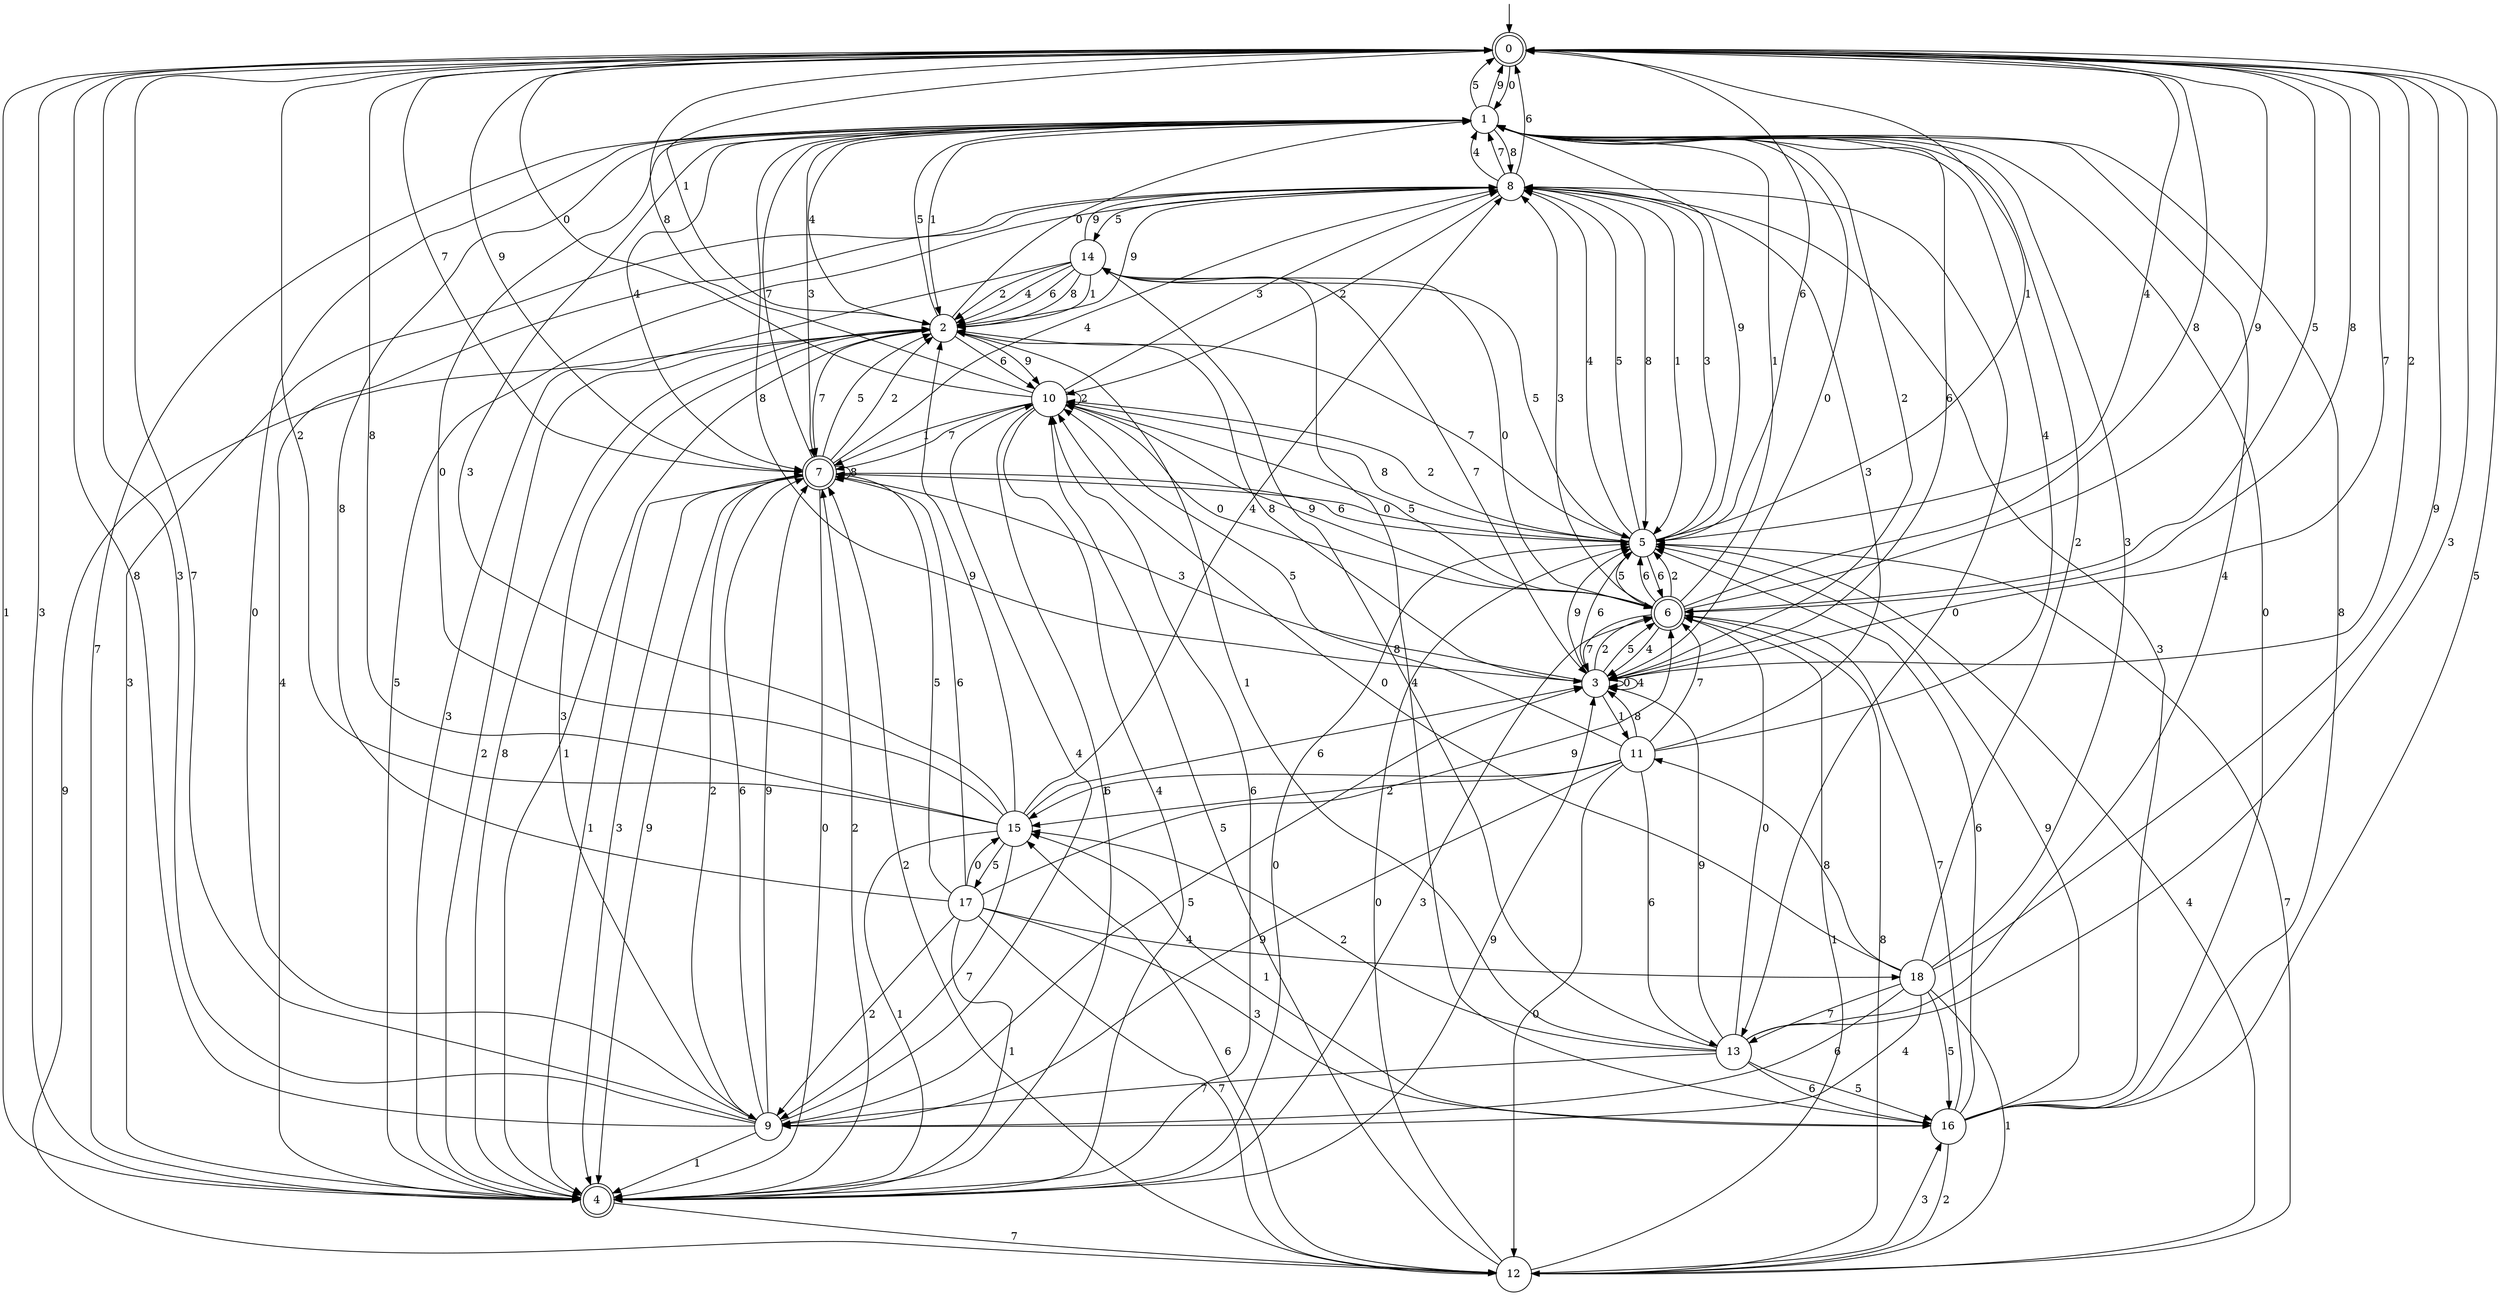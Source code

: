 digraph g {

	s0 [shape="doublecircle" label="0"];
	s1 [shape="circle" label="1"];
	s2 [shape="circle" label="2"];
	s3 [shape="circle" label="3"];
	s4 [shape="doublecircle" label="4"];
	s5 [shape="circle" label="5"];
	s6 [shape="doublecircle" label="6"];
	s7 [shape="doublecircle" label="7"];
	s8 [shape="circle" label="8"];
	s9 [shape="circle" label="9"];
	s10 [shape="circle" label="10"];
	s11 [shape="circle" label="11"];
	s12 [shape="circle" label="12"];
	s13 [shape="circle" label="13"];
	s14 [shape="circle" label="14"];
	s15 [shape="circle" label="15"];
	s16 [shape="circle" label="16"];
	s17 [shape="circle" label="17"];
	s18 [shape="circle" label="18"];
	s0 -> s1 [label="0"];
	s0 -> s2 [label="1"];
	s0 -> s3 [label="2"];
	s0 -> s4 [label="3"];
	s0 -> s5 [label="4"];
	s0 -> s6 [label="5"];
	s0 -> s5 [label="6"];
	s0 -> s7 [label="7"];
	s0 -> s6 [label="8"];
	s0 -> s7 [label="9"];
	s1 -> s3 [label="0"];
	s1 -> s2 [label="1"];
	s1 -> s3 [label="2"];
	s1 -> s7 [label="3"];
	s1 -> s7 [label="4"];
	s1 -> s0 [label="5"];
	s1 -> s3 [label="6"];
	s1 -> s4 [label="7"];
	s1 -> s8 [label="8"];
	s1 -> s0 [label="9"];
	s2 -> s1 [label="0"];
	s2 -> s4 [label="1"];
	s2 -> s4 [label="2"];
	s2 -> s9 [label="3"];
	s2 -> s1 [label="4"];
	s2 -> s1 [label="5"];
	s2 -> s10 [label="6"];
	s2 -> s7 [label="7"];
	s2 -> s3 [label="8"];
	s2 -> s10 [label="9"];
	s3 -> s3 [label="0"];
	s3 -> s11 [label="1"];
	s3 -> s6 [label="2"];
	s3 -> s7 [label="3"];
	s3 -> s3 [label="4"];
	s3 -> s6 [label="5"];
	s3 -> s5 [label="6"];
	s3 -> s0 [label="7"];
	s3 -> s1 [label="8"];
	s3 -> s5 [label="9"];
	s4 -> s5 [label="0"];
	s4 -> s0 [label="1"];
	s4 -> s7 [label="2"];
	s4 -> s6 [label="3"];
	s4 -> s8 [label="4"];
	s4 -> s8 [label="5"];
	s4 -> s10 [label="6"];
	s4 -> s12 [label="7"];
	s4 -> s2 [label="8"];
	s4 -> s3 [label="9"];
	s5 -> s7 [label="0"];
	s5 -> s0 [label="1"];
	s5 -> s10 [label="2"];
	s5 -> s8 [label="3"];
	s5 -> s8 [label="4"];
	s5 -> s8 [label="5"];
	s5 -> s6 [label="6"];
	s5 -> s2 [label="7"];
	s5 -> s10 [label="8"];
	s5 -> s1 [label="9"];
	s6 -> s10 [label="0"];
	s6 -> s1 [label="1"];
	s6 -> s5 [label="2"];
	s6 -> s8 [label="3"];
	s6 -> s3 [label="4"];
	s6 -> s5 [label="5"];
	s6 -> s5 [label="6"];
	s6 -> s3 [label="7"];
	s6 -> s0 [label="8"];
	s6 -> s0 [label="9"];
	s7 -> s4 [label="0"];
	s7 -> s4 [label="1"];
	s7 -> s2 [label="2"];
	s7 -> s4 [label="3"];
	s7 -> s8 [label="4"];
	s7 -> s2 [label="5"];
	s7 -> s5 [label="6"];
	s7 -> s1 [label="7"];
	s7 -> s7 [label="8"];
	s7 -> s4 [label="9"];
	s8 -> s13 [label="0"];
	s8 -> s5 [label="1"];
	s8 -> s10 [label="2"];
	s8 -> s4 [label="3"];
	s8 -> s1 [label="4"];
	s8 -> s14 [label="5"];
	s8 -> s0 [label="6"];
	s8 -> s1 [label="7"];
	s8 -> s5 [label="8"];
	s8 -> s2 [label="9"];
	s9 -> s1 [label="0"];
	s9 -> s4 [label="1"];
	s9 -> s7 [label="2"];
	s9 -> s0 [label="3"];
	s9 -> s10 [label="4"];
	s9 -> s3 [label="5"];
	s9 -> s7 [label="6"];
	s9 -> s0 [label="7"];
	s9 -> s0 [label="8"];
	s9 -> s7 [label="9"];
	s10 -> s0 [label="0"];
	s10 -> s7 [label="1"];
	s10 -> s10 [label="2"];
	s10 -> s8 [label="3"];
	s10 -> s4 [label="4"];
	s10 -> s6 [label="5"];
	s10 -> s4 [label="6"];
	s10 -> s7 [label="7"];
	s10 -> s0 [label="8"];
	s10 -> s6 [label="9"];
	s11 -> s12 [label="0"];
	s11 -> s15 [label="1"];
	s11 -> s15 [label="2"];
	s11 -> s8 [label="3"];
	s11 -> s1 [label="4"];
	s11 -> s10 [label="5"];
	s11 -> s13 [label="6"];
	s11 -> s6 [label="7"];
	s11 -> s3 [label="8"];
	s11 -> s9 [label="9"];
	s12 -> s5 [label="0"];
	s12 -> s6 [label="1"];
	s12 -> s7 [label="2"];
	s12 -> s16 [label="3"];
	s12 -> s5 [label="4"];
	s12 -> s10 [label="5"];
	s12 -> s15 [label="6"];
	s12 -> s5 [label="7"];
	s12 -> s6 [label="8"];
	s12 -> s2 [label="9"];
	s13 -> s6 [label="0"];
	s13 -> s2 [label="1"];
	s13 -> s15 [label="2"];
	s13 -> s0 [label="3"];
	s13 -> s1 [label="4"];
	s13 -> s16 [label="5"];
	s13 -> s16 [label="6"];
	s13 -> s9 [label="7"];
	s13 -> s14 [label="8"];
	s13 -> s3 [label="9"];
	s14 -> s6 [label="0"];
	s14 -> s2 [label="1"];
	s14 -> s2 [label="2"];
	s14 -> s4 [label="3"];
	s14 -> s2 [label="4"];
	s14 -> s5 [label="5"];
	s14 -> s2 [label="6"];
	s14 -> s3 [label="7"];
	s14 -> s2 [label="8"];
	s14 -> s8 [label="9"];
	s15 -> s1 [label="0"];
	s15 -> s4 [label="1"];
	s15 -> s0 [label="2"];
	s15 -> s1 [label="3"];
	s15 -> s8 [label="4"];
	s15 -> s17 [label="5"];
	s15 -> s3 [label="6"];
	s15 -> s9 [label="7"];
	s15 -> s0 [label="8"];
	s15 -> s2 [label="9"];
	s16 -> s1 [label="0"];
	s16 -> s15 [label="1"];
	s16 -> s12 [label="2"];
	s16 -> s8 [label="3"];
	s16 -> s14 [label="4"];
	s16 -> s0 [label="5"];
	s16 -> s5 [label="6"];
	s16 -> s6 [label="7"];
	s16 -> s1 [label="8"];
	s16 -> s5 [label="9"];
	s17 -> s15 [label="0"];
	s17 -> s4 [label="1"];
	s17 -> s9 [label="2"];
	s17 -> s16 [label="3"];
	s17 -> s18 [label="4"];
	s17 -> s7 [label="5"];
	s17 -> s7 [label="6"];
	s17 -> s12 [label="7"];
	s17 -> s1 [label="8"];
	s17 -> s6 [label="9"];
	s18 -> s10 [label="0"];
	s18 -> s12 [label="1"];
	s18 -> s1 [label="2"];
	s18 -> s1 [label="3"];
	s18 -> s9 [label="4"];
	s18 -> s16 [label="5"];
	s18 -> s9 [label="6"];
	s18 -> s13 [label="7"];
	s18 -> s11 [label="8"];
	s18 -> s0 [label="9"];

__start0 [label="" shape="none" width="0" height="0"];
__start0 -> s0;

}
